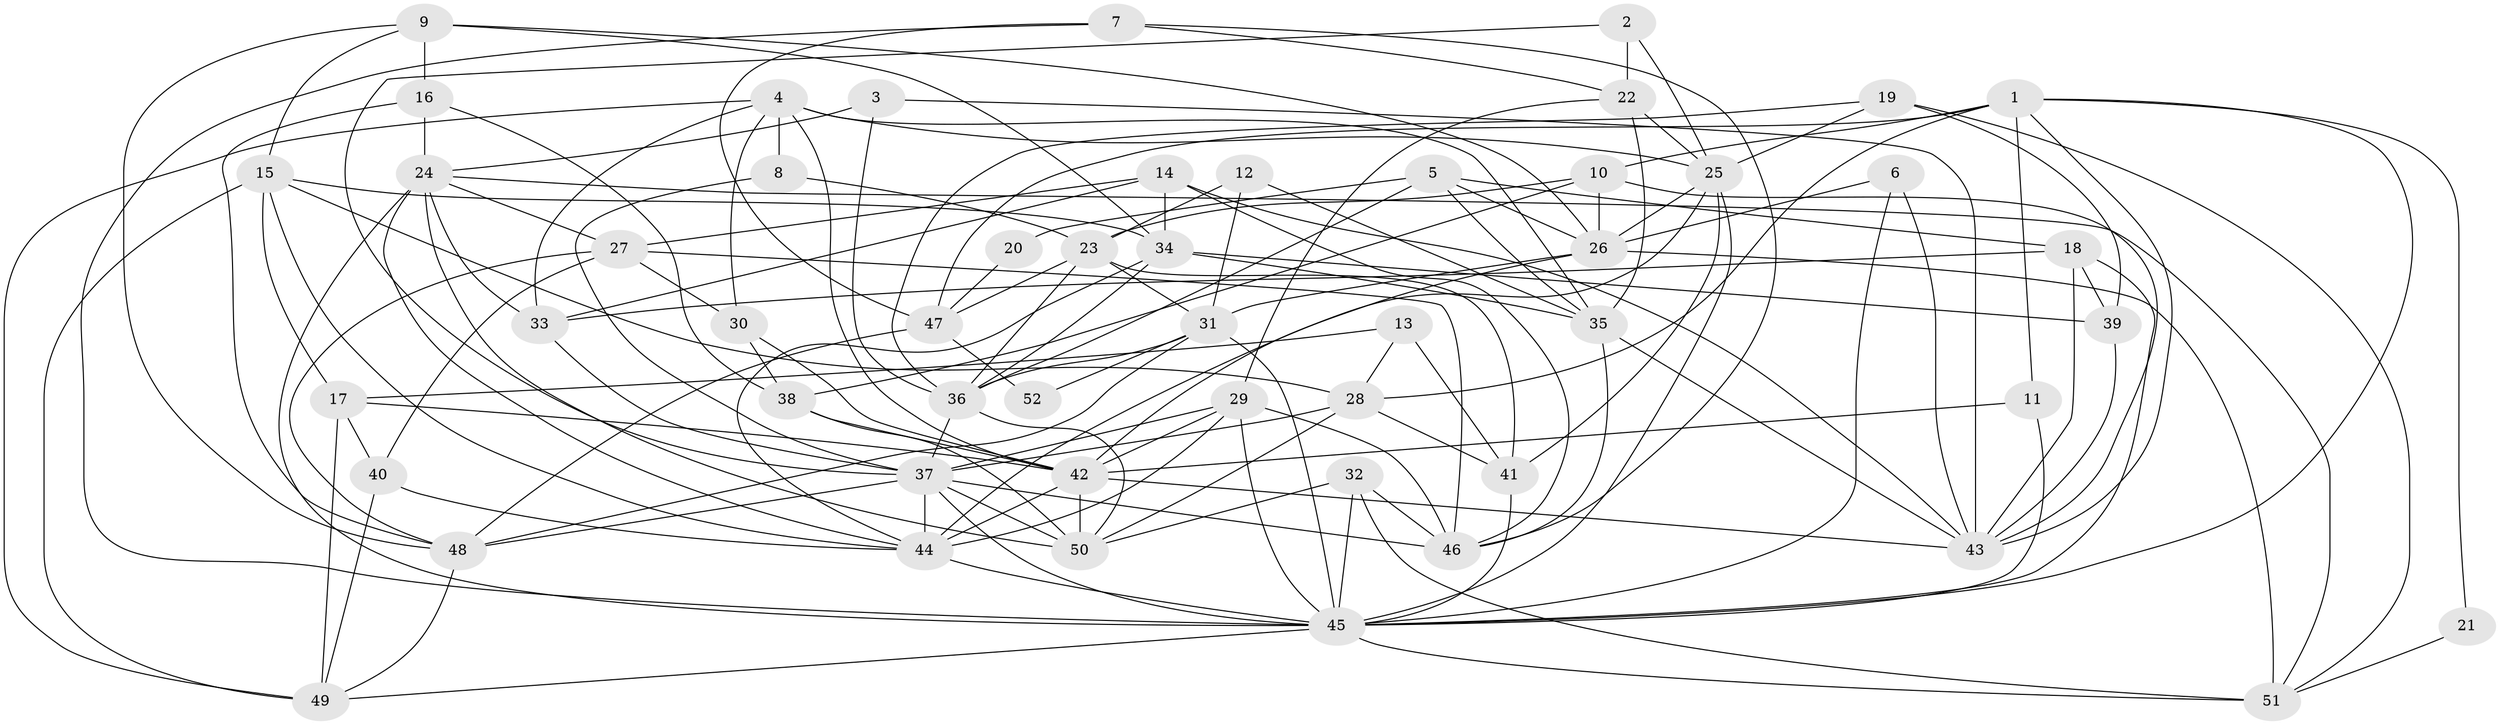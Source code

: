 // original degree distribution, {5: 0.20388349514563106, 3: 0.27184466019417475, 4: 0.2815533980582524, 6: 0.08737864077669903, 2: 0.11650485436893204, 8: 0.009708737864077669, 7: 0.02912621359223301}
// Generated by graph-tools (version 1.1) at 2025/26/03/09/25 03:26:09]
// undirected, 52 vertices, 148 edges
graph export_dot {
graph [start="1"]
  node [color=gray90,style=filled];
  1;
  2;
  3;
  4;
  5;
  6;
  7;
  8;
  9;
  10;
  11;
  12;
  13;
  14;
  15;
  16;
  17;
  18;
  19;
  20;
  21;
  22;
  23;
  24;
  25;
  26;
  27;
  28;
  29;
  30;
  31;
  32;
  33;
  34;
  35;
  36;
  37;
  38;
  39;
  40;
  41;
  42;
  43;
  44;
  45;
  46;
  47;
  48;
  49;
  50;
  51;
  52;
  1 -- 10 [weight=1.0];
  1 -- 11 [weight=1.0];
  1 -- 21 [weight=1.0];
  1 -- 28 [weight=1.0];
  1 -- 43 [weight=1.0];
  1 -- 45 [weight=1.0];
  1 -- 47 [weight=1.0];
  2 -- 22 [weight=1.0];
  2 -- 25 [weight=1.0];
  2 -- 37 [weight=1.0];
  3 -- 24 [weight=1.0];
  3 -- 36 [weight=1.0];
  3 -- 43 [weight=1.0];
  4 -- 8 [weight=1.0];
  4 -- 25 [weight=1.0];
  4 -- 30 [weight=1.0];
  4 -- 33 [weight=1.0];
  4 -- 35 [weight=1.0];
  4 -- 42 [weight=1.0];
  4 -- 49 [weight=1.0];
  5 -- 18 [weight=1.0];
  5 -- 20 [weight=1.0];
  5 -- 26 [weight=1.0];
  5 -- 35 [weight=1.0];
  5 -- 36 [weight=2.0];
  6 -- 26 [weight=1.0];
  6 -- 43 [weight=1.0];
  6 -- 45 [weight=1.0];
  7 -- 22 [weight=1.0];
  7 -- 45 [weight=1.0];
  7 -- 46 [weight=1.0];
  7 -- 47 [weight=1.0];
  8 -- 23 [weight=1.0];
  8 -- 37 [weight=1.0];
  9 -- 15 [weight=1.0];
  9 -- 16 [weight=1.0];
  9 -- 26 [weight=1.0];
  9 -- 34 [weight=1.0];
  9 -- 48 [weight=1.0];
  10 -- 23 [weight=1.0];
  10 -- 26 [weight=1.0];
  10 -- 38 [weight=1.0];
  10 -- 43 [weight=1.0];
  11 -- 42 [weight=1.0];
  11 -- 45 [weight=1.0];
  12 -- 23 [weight=1.0];
  12 -- 31 [weight=1.0];
  12 -- 35 [weight=1.0];
  13 -- 17 [weight=1.0];
  13 -- 28 [weight=1.0];
  13 -- 41 [weight=1.0];
  14 -- 27 [weight=1.0];
  14 -- 33 [weight=1.0];
  14 -- 34 [weight=1.0];
  14 -- 43 [weight=1.0];
  14 -- 46 [weight=1.0];
  15 -- 17 [weight=1.0];
  15 -- 28 [weight=1.0];
  15 -- 34 [weight=1.0];
  15 -- 44 [weight=1.0];
  15 -- 49 [weight=1.0];
  16 -- 24 [weight=1.0];
  16 -- 38 [weight=1.0];
  16 -- 48 [weight=1.0];
  17 -- 40 [weight=1.0];
  17 -- 42 [weight=1.0];
  17 -- 49 [weight=2.0];
  18 -- 33 [weight=1.0];
  18 -- 39 [weight=1.0];
  18 -- 43 [weight=1.0];
  18 -- 45 [weight=1.0];
  19 -- 25 [weight=1.0];
  19 -- 36 [weight=1.0];
  19 -- 39 [weight=1.0];
  19 -- 51 [weight=1.0];
  20 -- 47 [weight=1.0];
  21 -- 51 [weight=1.0];
  22 -- 25 [weight=1.0];
  22 -- 29 [weight=1.0];
  22 -- 35 [weight=1.0];
  23 -- 31 [weight=1.0];
  23 -- 36 [weight=1.0];
  23 -- 41 [weight=1.0];
  23 -- 47 [weight=1.0];
  24 -- 27 [weight=1.0];
  24 -- 33 [weight=1.0];
  24 -- 44 [weight=1.0];
  24 -- 45 [weight=1.0];
  24 -- 50 [weight=1.0];
  24 -- 51 [weight=1.0];
  25 -- 26 [weight=1.0];
  25 -- 41 [weight=1.0];
  25 -- 44 [weight=1.0];
  25 -- 45 [weight=1.0];
  26 -- 31 [weight=1.0];
  26 -- 42 [weight=1.0];
  26 -- 51 [weight=1.0];
  27 -- 30 [weight=1.0];
  27 -- 40 [weight=1.0];
  27 -- 46 [weight=1.0];
  27 -- 48 [weight=1.0];
  28 -- 37 [weight=1.0];
  28 -- 41 [weight=1.0];
  28 -- 50 [weight=1.0];
  29 -- 37 [weight=1.0];
  29 -- 42 [weight=1.0];
  29 -- 44 [weight=1.0];
  29 -- 45 [weight=1.0];
  29 -- 46 [weight=1.0];
  30 -- 38 [weight=1.0];
  30 -- 42 [weight=1.0];
  31 -- 36 [weight=1.0];
  31 -- 45 [weight=1.0];
  31 -- 48 [weight=1.0];
  31 -- 52 [weight=1.0];
  32 -- 45 [weight=1.0];
  32 -- 46 [weight=1.0];
  32 -- 50 [weight=1.0];
  32 -- 51 [weight=1.0];
  33 -- 37 [weight=1.0];
  34 -- 35 [weight=1.0];
  34 -- 36 [weight=1.0];
  34 -- 39 [weight=1.0];
  34 -- 44 [weight=1.0];
  35 -- 43 [weight=1.0];
  35 -- 46 [weight=1.0];
  36 -- 37 [weight=1.0];
  36 -- 50 [weight=1.0];
  37 -- 44 [weight=1.0];
  37 -- 45 [weight=1.0];
  37 -- 46 [weight=1.0];
  37 -- 48 [weight=1.0];
  37 -- 50 [weight=1.0];
  38 -- 42 [weight=1.0];
  38 -- 50 [weight=1.0];
  39 -- 43 [weight=1.0];
  40 -- 44 [weight=1.0];
  40 -- 49 [weight=1.0];
  41 -- 45 [weight=1.0];
  42 -- 43 [weight=1.0];
  42 -- 44 [weight=1.0];
  42 -- 50 [weight=1.0];
  44 -- 45 [weight=1.0];
  45 -- 49 [weight=1.0];
  45 -- 51 [weight=1.0];
  47 -- 48 [weight=1.0];
  47 -- 52 [weight=1.0];
  48 -- 49 [weight=1.0];
}
